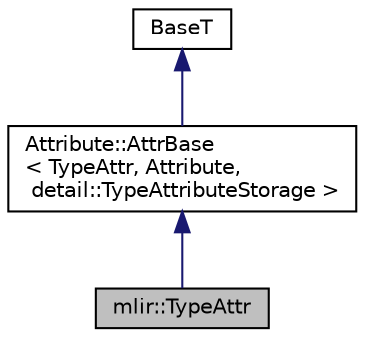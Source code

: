 digraph "mlir::TypeAttr"
{
  bgcolor="transparent";
  edge [fontname="Helvetica",fontsize="10",labelfontname="Helvetica",labelfontsize="10"];
  node [fontname="Helvetica",fontsize="10",shape=record];
  Node0 [label="mlir::TypeAttr",height=0.2,width=0.4,color="black", fillcolor="grey75", style="filled", fontcolor="black"];
  Node1 -> Node0 [dir="back",color="midnightblue",fontsize="10",style="solid",fontname="Helvetica"];
  Node1 [label="Attribute::AttrBase\l\< TypeAttr, Attribute,\l detail::TypeAttributeStorage \>",height=0.2,width=0.4,color="black",URL="$classmlir_1_1detail_1_1StorageUserBase.html",tooltip="Utility class for implementing users of storage classes uniqued by a StorageUniquer. "];
  Node2 -> Node1 [dir="back",color="midnightblue",fontsize="10",style="solid",fontname="Helvetica"];
  Node2 [label="BaseT",height=0.2,width=0.4,color="black",URL="$classBaseT.html"];
}
